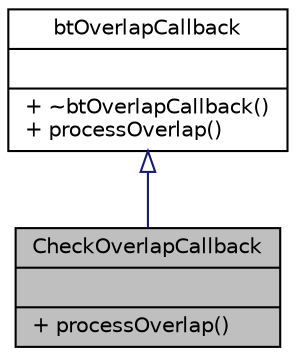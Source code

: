 digraph G
{
  edge [fontname="Helvetica",fontsize="10",labelfontname="Helvetica",labelfontsize="10"];
  node [fontname="Helvetica",fontsize="10",shape=record];
  Node1 [label="{CheckOverlapCallback\n||+ processOverlap()\l}",height=0.2,width=0.4,color="black", fillcolor="grey75", style="filled" fontcolor="black"];
  Node2 -> Node1 [dir=back,color="midnightblue",fontsize="10",style="solid",arrowtail="empty",fontname="Helvetica"];
  Node2 [label="{btOverlapCallback\n||+ ~btOverlapCallback()\l+ processOverlap()\l}",height=0.2,width=0.4,color="black", fillcolor="white", style="filled",URL="$db/d84/structbtOverlapCallback.html"];
}
